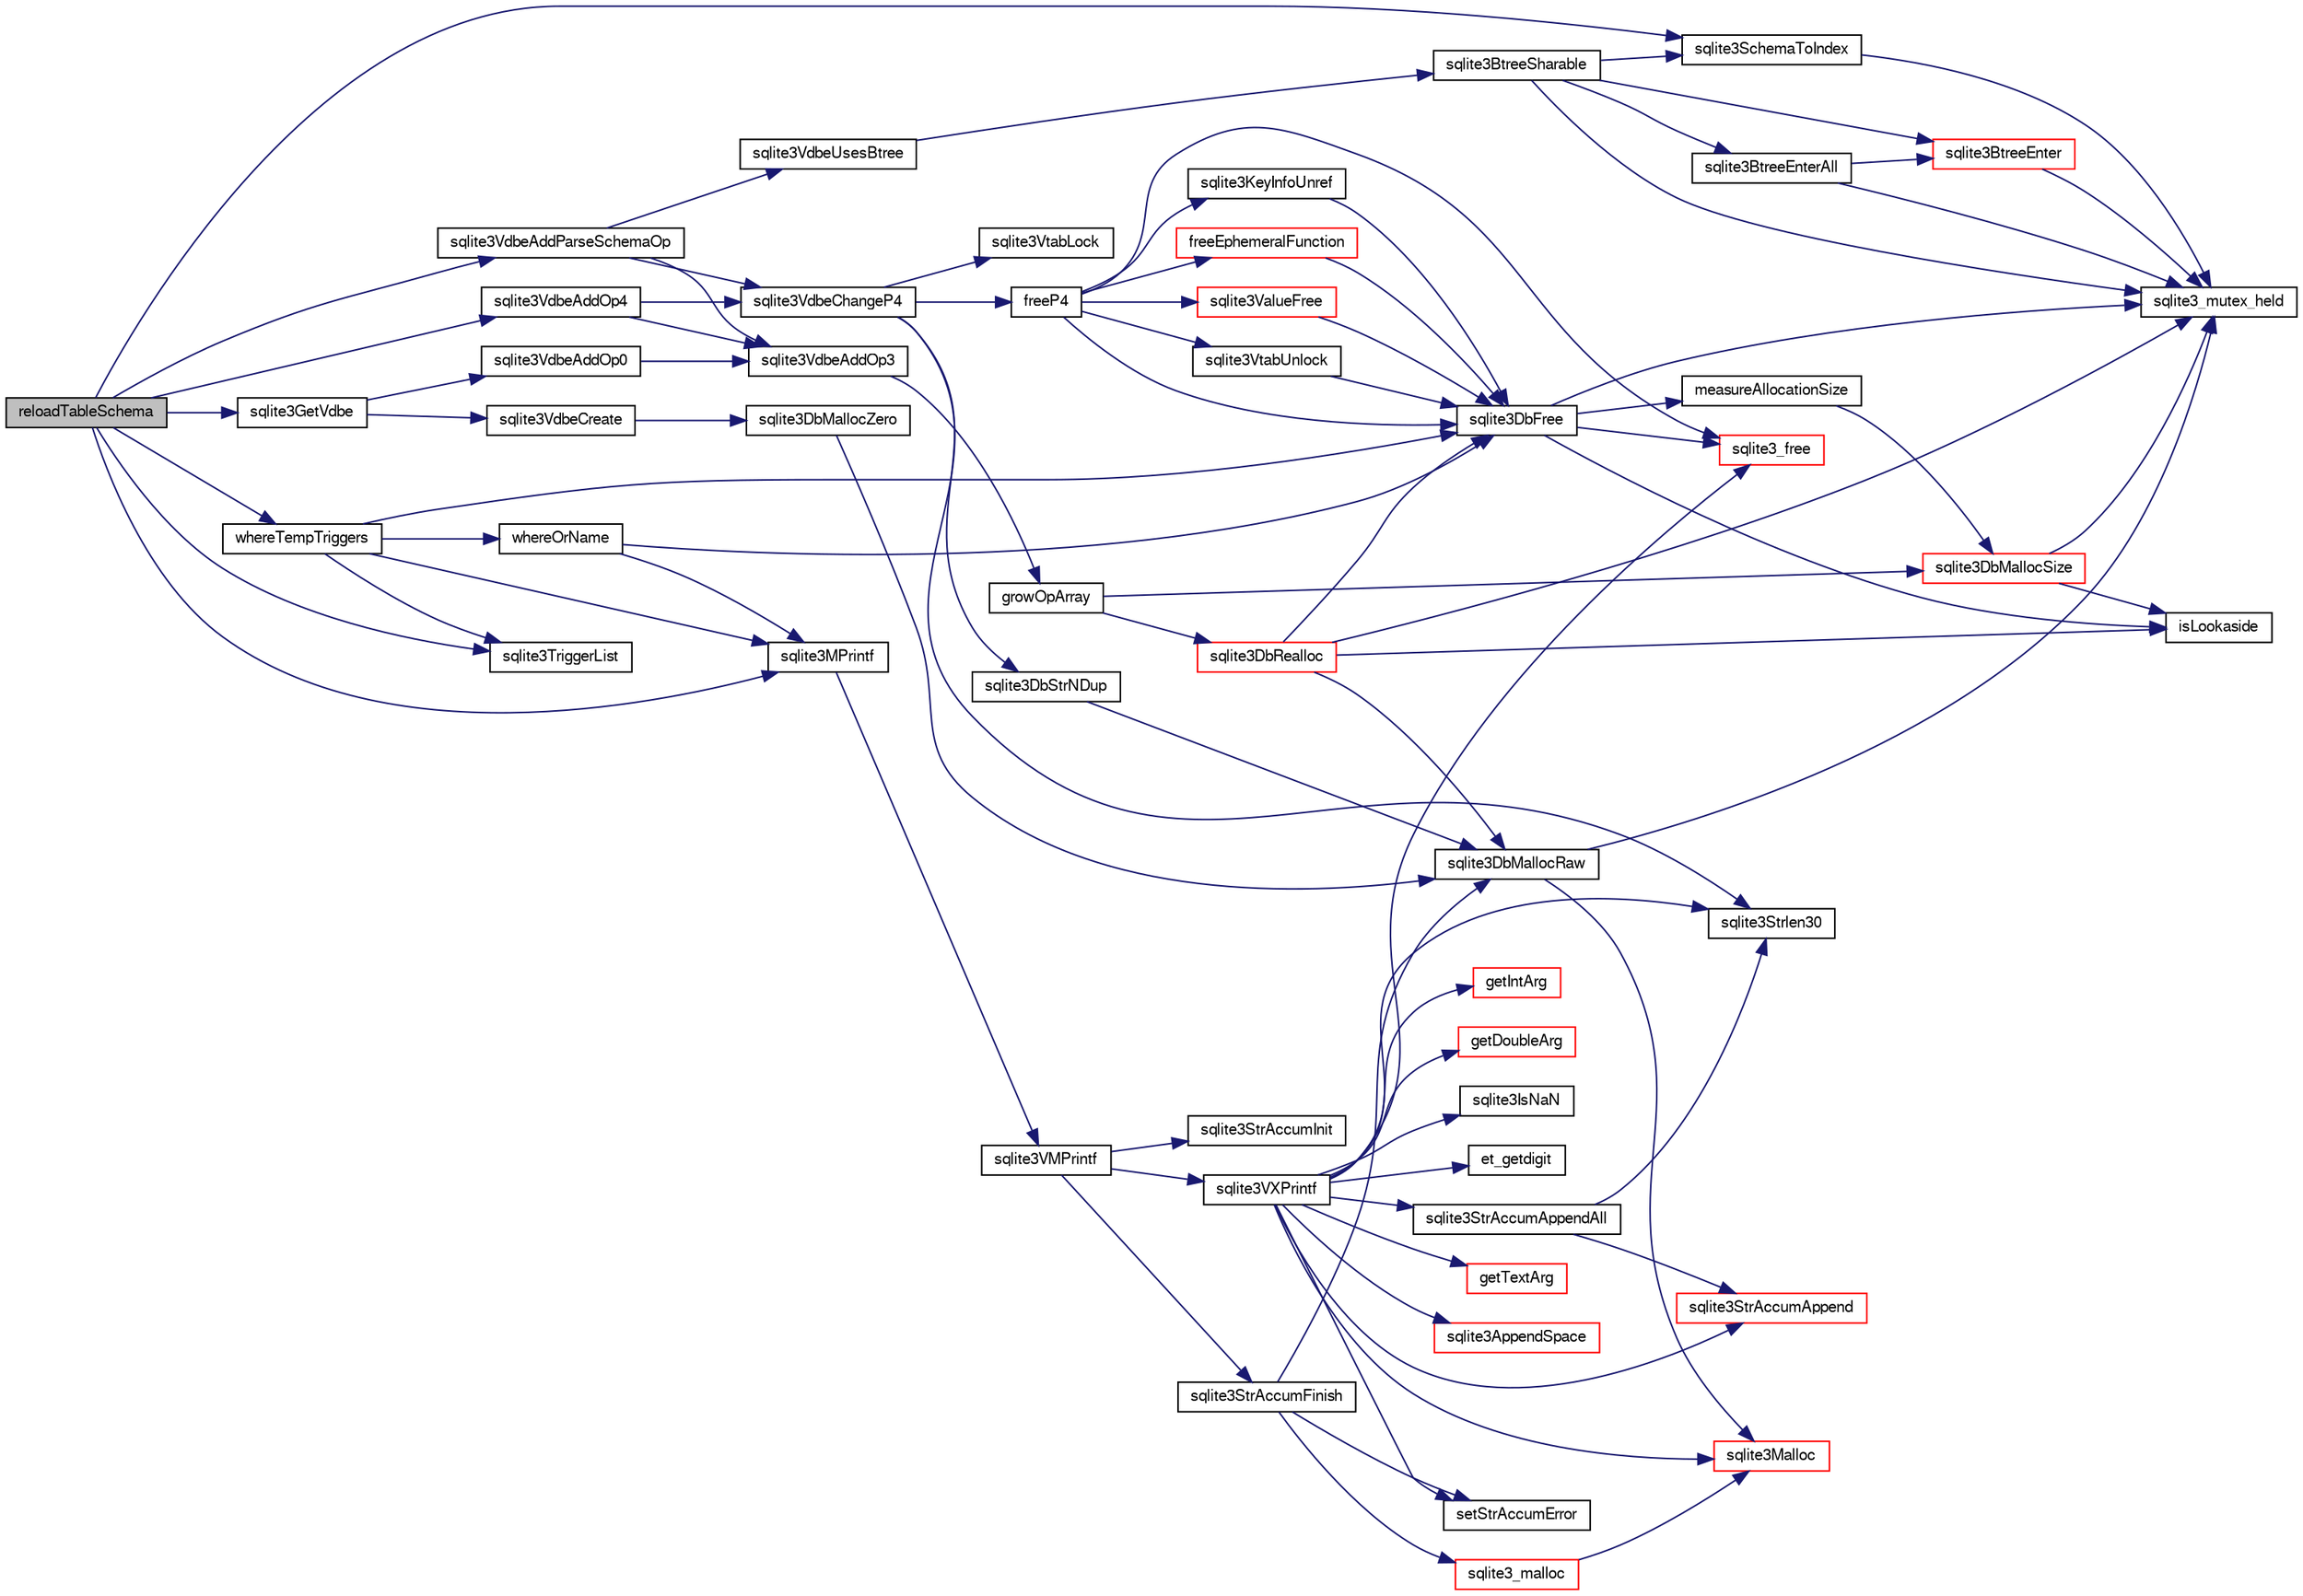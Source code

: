 digraph "reloadTableSchema"
{
  edge [fontname="FreeSans",fontsize="10",labelfontname="FreeSans",labelfontsize="10"];
  node [fontname="FreeSans",fontsize="10",shape=record];
  rankdir="LR";
  Node261689 [label="reloadTableSchema",height=0.2,width=0.4,color="black", fillcolor="grey75", style="filled", fontcolor="black"];
  Node261689 -> Node261690 [color="midnightblue",fontsize="10",style="solid",fontname="FreeSans"];
  Node261690 [label="sqlite3GetVdbe",height=0.2,width=0.4,color="black", fillcolor="white", style="filled",URL="$sqlite3_8c.html#a76b721dcd00b0587308547594cb6c1f4"];
  Node261690 -> Node261691 [color="midnightblue",fontsize="10",style="solid",fontname="FreeSans"];
  Node261691 [label="sqlite3VdbeCreate",height=0.2,width=0.4,color="black", fillcolor="white", style="filled",URL="$sqlite3_8c.html#a7778fbbc1a7b677f680ce0afc44a88e2"];
  Node261691 -> Node261692 [color="midnightblue",fontsize="10",style="solid",fontname="FreeSans"];
  Node261692 [label="sqlite3DbMallocZero",height=0.2,width=0.4,color="black", fillcolor="white", style="filled",URL="$sqlite3_8c.html#a49cfebac9d6067a03442c92af73f33e4"];
  Node261692 -> Node261693 [color="midnightblue",fontsize="10",style="solid",fontname="FreeSans"];
  Node261693 [label="sqlite3DbMallocRaw",height=0.2,width=0.4,color="black", fillcolor="white", style="filled",URL="$sqlite3_8c.html#abbe8be0cf7175e11ddc3e2218fad924e"];
  Node261693 -> Node261694 [color="midnightblue",fontsize="10",style="solid",fontname="FreeSans"];
  Node261694 [label="sqlite3_mutex_held",height=0.2,width=0.4,color="black", fillcolor="white", style="filled",URL="$sqlite3_8c.html#acf77da68932b6bc163c5e68547ecc3e7"];
  Node261693 -> Node261695 [color="midnightblue",fontsize="10",style="solid",fontname="FreeSans"];
  Node261695 [label="sqlite3Malloc",height=0.2,width=0.4,color="red", fillcolor="white", style="filled",URL="$sqlite3_8c.html#a361a2eaa846b1885f123abe46f5d8b2b"];
  Node261690 -> Node261705 [color="midnightblue",fontsize="10",style="solid",fontname="FreeSans"];
  Node261705 [label="sqlite3VdbeAddOp0",height=0.2,width=0.4,color="black", fillcolor="white", style="filled",URL="$sqlite3_8c.html#a0aefd237fc1d629f3a3d3d454ced408a"];
  Node261705 -> Node261706 [color="midnightblue",fontsize="10",style="solid",fontname="FreeSans"];
  Node261706 [label="sqlite3VdbeAddOp3",height=0.2,width=0.4,color="black", fillcolor="white", style="filled",URL="$sqlite3_8c.html#a29b4560b019211a73e1478cec7468345"];
  Node261706 -> Node261707 [color="midnightblue",fontsize="10",style="solid",fontname="FreeSans"];
  Node261707 [label="growOpArray",height=0.2,width=0.4,color="black", fillcolor="white", style="filled",URL="$sqlite3_8c.html#adb00b9ead01ffe0d757d5a6d0853ada5"];
  Node261707 -> Node261708 [color="midnightblue",fontsize="10",style="solid",fontname="FreeSans"];
  Node261708 [label="sqlite3DbRealloc",height=0.2,width=0.4,color="red", fillcolor="white", style="filled",URL="$sqlite3_8c.html#ae028f4902a9d29bcaf310ff289ee87dc"];
  Node261708 -> Node261694 [color="midnightblue",fontsize="10",style="solid",fontname="FreeSans"];
  Node261708 -> Node261693 [color="midnightblue",fontsize="10",style="solid",fontname="FreeSans"];
  Node261708 -> Node261709 [color="midnightblue",fontsize="10",style="solid",fontname="FreeSans"];
  Node261709 [label="isLookaside",height=0.2,width=0.4,color="black", fillcolor="white", style="filled",URL="$sqlite3_8c.html#a770fa05ff9717b75e16f4d968a77b897"];
  Node261708 -> Node261710 [color="midnightblue",fontsize="10",style="solid",fontname="FreeSans"];
  Node261710 [label="sqlite3DbFree",height=0.2,width=0.4,color="black", fillcolor="white", style="filled",URL="$sqlite3_8c.html#ac70ab821a6607b4a1b909582dc37a069"];
  Node261710 -> Node261694 [color="midnightblue",fontsize="10",style="solid",fontname="FreeSans"];
  Node261710 -> Node261711 [color="midnightblue",fontsize="10",style="solid",fontname="FreeSans"];
  Node261711 [label="measureAllocationSize",height=0.2,width=0.4,color="black", fillcolor="white", style="filled",URL="$sqlite3_8c.html#a45731e644a22fdb756e2b6337224217a"];
  Node261711 -> Node261712 [color="midnightblue",fontsize="10",style="solid",fontname="FreeSans"];
  Node261712 [label="sqlite3DbMallocSize",height=0.2,width=0.4,color="red", fillcolor="white", style="filled",URL="$sqlite3_8c.html#aa397e5a8a03495203a0767abf0a71f86"];
  Node261712 -> Node261694 [color="midnightblue",fontsize="10",style="solid",fontname="FreeSans"];
  Node261712 -> Node261709 [color="midnightblue",fontsize="10",style="solid",fontname="FreeSans"];
  Node261710 -> Node261709 [color="midnightblue",fontsize="10",style="solid",fontname="FreeSans"];
  Node261710 -> Node261713 [color="midnightblue",fontsize="10",style="solid",fontname="FreeSans"];
  Node261713 [label="sqlite3_free",height=0.2,width=0.4,color="red", fillcolor="white", style="filled",URL="$sqlite3_8c.html#a6552349e36a8a691af5487999ab09519"];
  Node261707 -> Node261712 [color="midnightblue",fontsize="10",style="solid",fontname="FreeSans"];
  Node261689 -> Node261977 [color="midnightblue",fontsize="10",style="solid",fontname="FreeSans"];
  Node261977 [label="sqlite3SchemaToIndex",height=0.2,width=0.4,color="black", fillcolor="white", style="filled",URL="$sqlite3_8c.html#ad9ef77a42022f1f8c8ab71b5761f5134"];
  Node261977 -> Node261694 [color="midnightblue",fontsize="10",style="solid",fontname="FreeSans"];
  Node261689 -> Node261978 [color="midnightblue",fontsize="10",style="solid",fontname="FreeSans"];
  Node261978 [label="sqlite3TriggerList",height=0.2,width=0.4,color="black", fillcolor="white", style="filled",URL="$sqlite3_8c.html#a64b772357d0dabd103b28ce0ca0b312f"];
  Node261689 -> Node261979 [color="midnightblue",fontsize="10",style="solid",fontname="FreeSans"];
  Node261979 [label="sqlite3VdbeAddOp4",height=0.2,width=0.4,color="black", fillcolor="white", style="filled",URL="$sqlite3_8c.html#a739d7a47b1c11779283b7797ea7e1d4d"];
  Node261979 -> Node261706 [color="midnightblue",fontsize="10",style="solid",fontname="FreeSans"];
  Node261979 -> Node261980 [color="midnightblue",fontsize="10",style="solid",fontname="FreeSans"];
  Node261980 [label="sqlite3VdbeChangeP4",height=0.2,width=0.4,color="black", fillcolor="white", style="filled",URL="$sqlite3_8c.html#add0d891a062d044a0c7e6fc072702830"];
  Node261980 -> Node261981 [color="midnightblue",fontsize="10",style="solid",fontname="FreeSans"];
  Node261981 [label="freeP4",height=0.2,width=0.4,color="black", fillcolor="white", style="filled",URL="$sqlite3_8c.html#aa1ec8debef2a9be5fe36a3082fd3e0f9"];
  Node261981 -> Node261710 [color="midnightblue",fontsize="10",style="solid",fontname="FreeSans"];
  Node261981 -> Node261982 [color="midnightblue",fontsize="10",style="solid",fontname="FreeSans"];
  Node261982 [label="sqlite3KeyInfoUnref",height=0.2,width=0.4,color="black", fillcolor="white", style="filled",URL="$sqlite3_8c.html#ac94cc1874ab0865db1dbbefd3886ba4a"];
  Node261982 -> Node261710 [color="midnightblue",fontsize="10",style="solid",fontname="FreeSans"];
  Node261981 -> Node261713 [color="midnightblue",fontsize="10",style="solid",fontname="FreeSans"];
  Node261981 -> Node261983 [color="midnightblue",fontsize="10",style="solid",fontname="FreeSans"];
  Node261983 [label="freeEphemeralFunction",height=0.2,width=0.4,color="red", fillcolor="white", style="filled",URL="$sqlite3_8c.html#ace0a45aad803937290f5495906773bc4"];
  Node261983 -> Node261710 [color="midnightblue",fontsize="10",style="solid",fontname="FreeSans"];
  Node261981 -> Node261985 [color="midnightblue",fontsize="10",style="solid",fontname="FreeSans"];
  Node261985 [label="sqlite3ValueFree",height=0.2,width=0.4,color="red", fillcolor="white", style="filled",URL="$sqlite3_8c.html#afeed84c3f344a833d15c7209265dc520"];
  Node261985 -> Node261710 [color="midnightblue",fontsize="10",style="solid",fontname="FreeSans"];
  Node261981 -> Node261986 [color="midnightblue",fontsize="10",style="solid",fontname="FreeSans"];
  Node261986 [label="sqlite3VtabUnlock",height=0.2,width=0.4,color="black", fillcolor="white", style="filled",URL="$sqlite3_8c.html#a8b3341682c7724d767ebc8288b9063b4"];
  Node261986 -> Node261710 [color="midnightblue",fontsize="10",style="solid",fontname="FreeSans"];
  Node261980 -> Node261987 [color="midnightblue",fontsize="10",style="solid",fontname="FreeSans"];
  Node261987 [label="sqlite3VtabLock",height=0.2,width=0.4,color="black", fillcolor="white", style="filled",URL="$sqlite3_8c.html#aa2b6bcc2ba2b313da4b72e6b0d83dea6"];
  Node261980 -> Node261760 [color="midnightblue",fontsize="10",style="solid",fontname="FreeSans"];
  Node261760 [label="sqlite3Strlen30",height=0.2,width=0.4,color="black", fillcolor="white", style="filled",URL="$sqlite3_8c.html#a3dcd80ba41f1a308193dee74857b62a7"];
  Node261980 -> Node261968 [color="midnightblue",fontsize="10",style="solid",fontname="FreeSans"];
  Node261968 [label="sqlite3DbStrNDup",height=0.2,width=0.4,color="black", fillcolor="white", style="filled",URL="$sqlite3_8c.html#a48e8c757f70cba60fe83ce00ad8de713"];
  Node261968 -> Node261693 [color="midnightblue",fontsize="10",style="solid",fontname="FreeSans"];
  Node261689 -> Node261964 [color="midnightblue",fontsize="10",style="solid",fontname="FreeSans"];
  Node261964 [label="sqlite3MPrintf",height=0.2,width=0.4,color="black", fillcolor="white", style="filled",URL="$sqlite3_8c.html#a208ef0df84e9778778804a19af03efea"];
  Node261964 -> Node261965 [color="midnightblue",fontsize="10",style="solid",fontname="FreeSans"];
  Node261965 [label="sqlite3VMPrintf",height=0.2,width=0.4,color="black", fillcolor="white", style="filled",URL="$sqlite3_8c.html#a05535d0982ef06fbc2ee8195ebbae689"];
  Node261965 -> Node261740 [color="midnightblue",fontsize="10",style="solid",fontname="FreeSans"];
  Node261740 [label="sqlite3StrAccumInit",height=0.2,width=0.4,color="black", fillcolor="white", style="filled",URL="$sqlite3_8c.html#aabf95e113b9d54d519cd15a56215f560"];
  Node261965 -> Node261741 [color="midnightblue",fontsize="10",style="solid",fontname="FreeSans"];
  Node261741 [label="sqlite3VXPrintf",height=0.2,width=0.4,color="black", fillcolor="white", style="filled",URL="$sqlite3_8c.html#a63c25806c9bd4a2b76f9a0eb232c6bde"];
  Node261741 -> Node261742 [color="midnightblue",fontsize="10",style="solid",fontname="FreeSans"];
  Node261742 [label="sqlite3StrAccumAppend",height=0.2,width=0.4,color="red", fillcolor="white", style="filled",URL="$sqlite3_8c.html#a56664fa33def33c5a5245b623441d5e0"];
  Node261741 -> Node261749 [color="midnightblue",fontsize="10",style="solid",fontname="FreeSans"];
  Node261749 [label="getIntArg",height=0.2,width=0.4,color="red", fillcolor="white", style="filled",URL="$sqlite3_8c.html#abff258963dbd9205fb299851a64c67be"];
  Node261741 -> Node261695 [color="midnightblue",fontsize="10",style="solid",fontname="FreeSans"];
  Node261741 -> Node261745 [color="midnightblue",fontsize="10",style="solid",fontname="FreeSans"];
  Node261745 [label="setStrAccumError",height=0.2,width=0.4,color="black", fillcolor="white", style="filled",URL="$sqlite3_8c.html#a3dc479a1fc8ba1ab8edfe51f8a0b102c"];
  Node261741 -> Node261755 [color="midnightblue",fontsize="10",style="solid",fontname="FreeSans"];
  Node261755 [label="getDoubleArg",height=0.2,width=0.4,color="red", fillcolor="white", style="filled",URL="$sqlite3_8c.html#a1cf25120072c85bd261983b24c12c3d9"];
  Node261741 -> Node261759 [color="midnightblue",fontsize="10",style="solid",fontname="FreeSans"];
  Node261759 [label="sqlite3IsNaN",height=0.2,width=0.4,color="black", fillcolor="white", style="filled",URL="$sqlite3_8c.html#aed4d78203877c3486765ccbc7feebb50"];
  Node261741 -> Node261760 [color="midnightblue",fontsize="10",style="solid",fontname="FreeSans"];
  Node261741 -> Node261761 [color="midnightblue",fontsize="10",style="solid",fontname="FreeSans"];
  Node261761 [label="et_getdigit",height=0.2,width=0.4,color="black", fillcolor="white", style="filled",URL="$sqlite3_8c.html#a40c5a308749ad07cc2397a53e081bff0"];
  Node261741 -> Node261762 [color="midnightblue",fontsize="10",style="solid",fontname="FreeSans"];
  Node261762 [label="getTextArg",height=0.2,width=0.4,color="red", fillcolor="white", style="filled",URL="$sqlite3_8c.html#afbb41850423ef20071cefaab0431e04d"];
  Node261741 -> Node261786 [color="midnightblue",fontsize="10",style="solid",fontname="FreeSans"];
  Node261786 [label="sqlite3StrAccumAppendAll",height=0.2,width=0.4,color="black", fillcolor="white", style="filled",URL="$sqlite3_8c.html#acaf8f3e4f99a3c3a4a77e9c987547289"];
  Node261786 -> Node261742 [color="midnightblue",fontsize="10",style="solid",fontname="FreeSans"];
  Node261786 -> Node261760 [color="midnightblue",fontsize="10",style="solid",fontname="FreeSans"];
  Node261741 -> Node261787 [color="midnightblue",fontsize="10",style="solid",fontname="FreeSans"];
  Node261787 [label="sqlite3AppendSpace",height=0.2,width=0.4,color="red", fillcolor="white", style="filled",URL="$sqlite3_8c.html#aefd38a5afc0020d4a93855c3ee7c63a8"];
  Node261741 -> Node261713 [color="midnightblue",fontsize="10",style="solid",fontname="FreeSans"];
  Node261965 -> Node261784 [color="midnightblue",fontsize="10",style="solid",fontname="FreeSans"];
  Node261784 [label="sqlite3StrAccumFinish",height=0.2,width=0.4,color="black", fillcolor="white", style="filled",URL="$sqlite3_8c.html#adb7f26b10ac1b847db6f000ef4c2e2ba"];
  Node261784 -> Node261693 [color="midnightblue",fontsize="10",style="solid",fontname="FreeSans"];
  Node261784 -> Node261785 [color="midnightblue",fontsize="10",style="solid",fontname="FreeSans"];
  Node261785 [label="sqlite3_malloc",height=0.2,width=0.4,color="red", fillcolor="white", style="filled",URL="$sqlite3_8c.html#ac79dba55fc32b6a840cf5a9769bce7cd"];
  Node261785 -> Node261695 [color="midnightblue",fontsize="10",style="solid",fontname="FreeSans"];
  Node261784 -> Node261745 [color="midnightblue",fontsize="10",style="solid",fontname="FreeSans"];
  Node261689 -> Node261988 [color="midnightblue",fontsize="10",style="solid",fontname="FreeSans"];
  Node261988 [label="sqlite3VdbeAddParseSchemaOp",height=0.2,width=0.4,color="black", fillcolor="white", style="filled",URL="$sqlite3_8c.html#a52c71cba3d53e0eb5c0c785ef9a7ec8f"];
  Node261988 -> Node261706 [color="midnightblue",fontsize="10",style="solid",fontname="FreeSans"];
  Node261988 -> Node261980 [color="midnightblue",fontsize="10",style="solid",fontname="FreeSans"];
  Node261988 -> Node261989 [color="midnightblue",fontsize="10",style="solid",fontname="FreeSans"];
  Node261989 [label="sqlite3VdbeUsesBtree",height=0.2,width=0.4,color="black", fillcolor="white", style="filled",URL="$sqlite3_8c.html#a95cb3cf0008fee0974865f32442950af"];
  Node261989 -> Node261990 [color="midnightblue",fontsize="10",style="solid",fontname="FreeSans"];
  Node261990 [label="sqlite3BtreeSharable",height=0.2,width=0.4,color="black", fillcolor="white", style="filled",URL="$sqlite3_8c.html#a5b815bbd21dfdfd027b08cf35afa94f6"];
  Node261990 -> Node261694 [color="midnightblue",fontsize="10",style="solid",fontname="FreeSans"];
  Node261990 -> Node261977 [color="midnightblue",fontsize="10",style="solid",fontname="FreeSans"];
  Node261990 -> Node261991 [color="midnightblue",fontsize="10",style="solid",fontname="FreeSans"];
  Node261991 [label="sqlite3BtreeEnter",height=0.2,width=0.4,color="red", fillcolor="white", style="filled",URL="$sqlite3_8c.html#afa05d700ca373993fe6b0525b867feff"];
  Node261991 -> Node261694 [color="midnightblue",fontsize="10",style="solid",fontname="FreeSans"];
  Node261990 -> Node261996 [color="midnightblue",fontsize="10",style="solid",fontname="FreeSans"];
  Node261996 [label="sqlite3BtreeEnterAll",height=0.2,width=0.4,color="black", fillcolor="white", style="filled",URL="$sqlite3_8c.html#a7e8c5e623a61d322d3622c3e6202d735"];
  Node261996 -> Node261694 [color="midnightblue",fontsize="10",style="solid",fontname="FreeSans"];
  Node261996 -> Node261991 [color="midnightblue",fontsize="10",style="solid",fontname="FreeSans"];
  Node261689 -> Node261997 [color="midnightblue",fontsize="10",style="solid",fontname="FreeSans"];
  Node261997 [label="whereTempTriggers",height=0.2,width=0.4,color="black", fillcolor="white", style="filled",URL="$sqlite3_8c.html#a40e4a7245d888167b53b1de07fa6d217"];
  Node261997 -> Node261978 [color="midnightblue",fontsize="10",style="solid",fontname="FreeSans"];
  Node261997 -> Node261998 [color="midnightblue",fontsize="10",style="solid",fontname="FreeSans"];
  Node261998 [label="whereOrName",height=0.2,width=0.4,color="black", fillcolor="white", style="filled",URL="$sqlite3_8c.html#ab3e0bda666377827837424c4ad533ace"];
  Node261998 -> Node261964 [color="midnightblue",fontsize="10",style="solid",fontname="FreeSans"];
  Node261998 -> Node261710 [color="midnightblue",fontsize="10",style="solid",fontname="FreeSans"];
  Node261997 -> Node261964 [color="midnightblue",fontsize="10",style="solid",fontname="FreeSans"];
  Node261997 -> Node261710 [color="midnightblue",fontsize="10",style="solid",fontname="FreeSans"];
}
